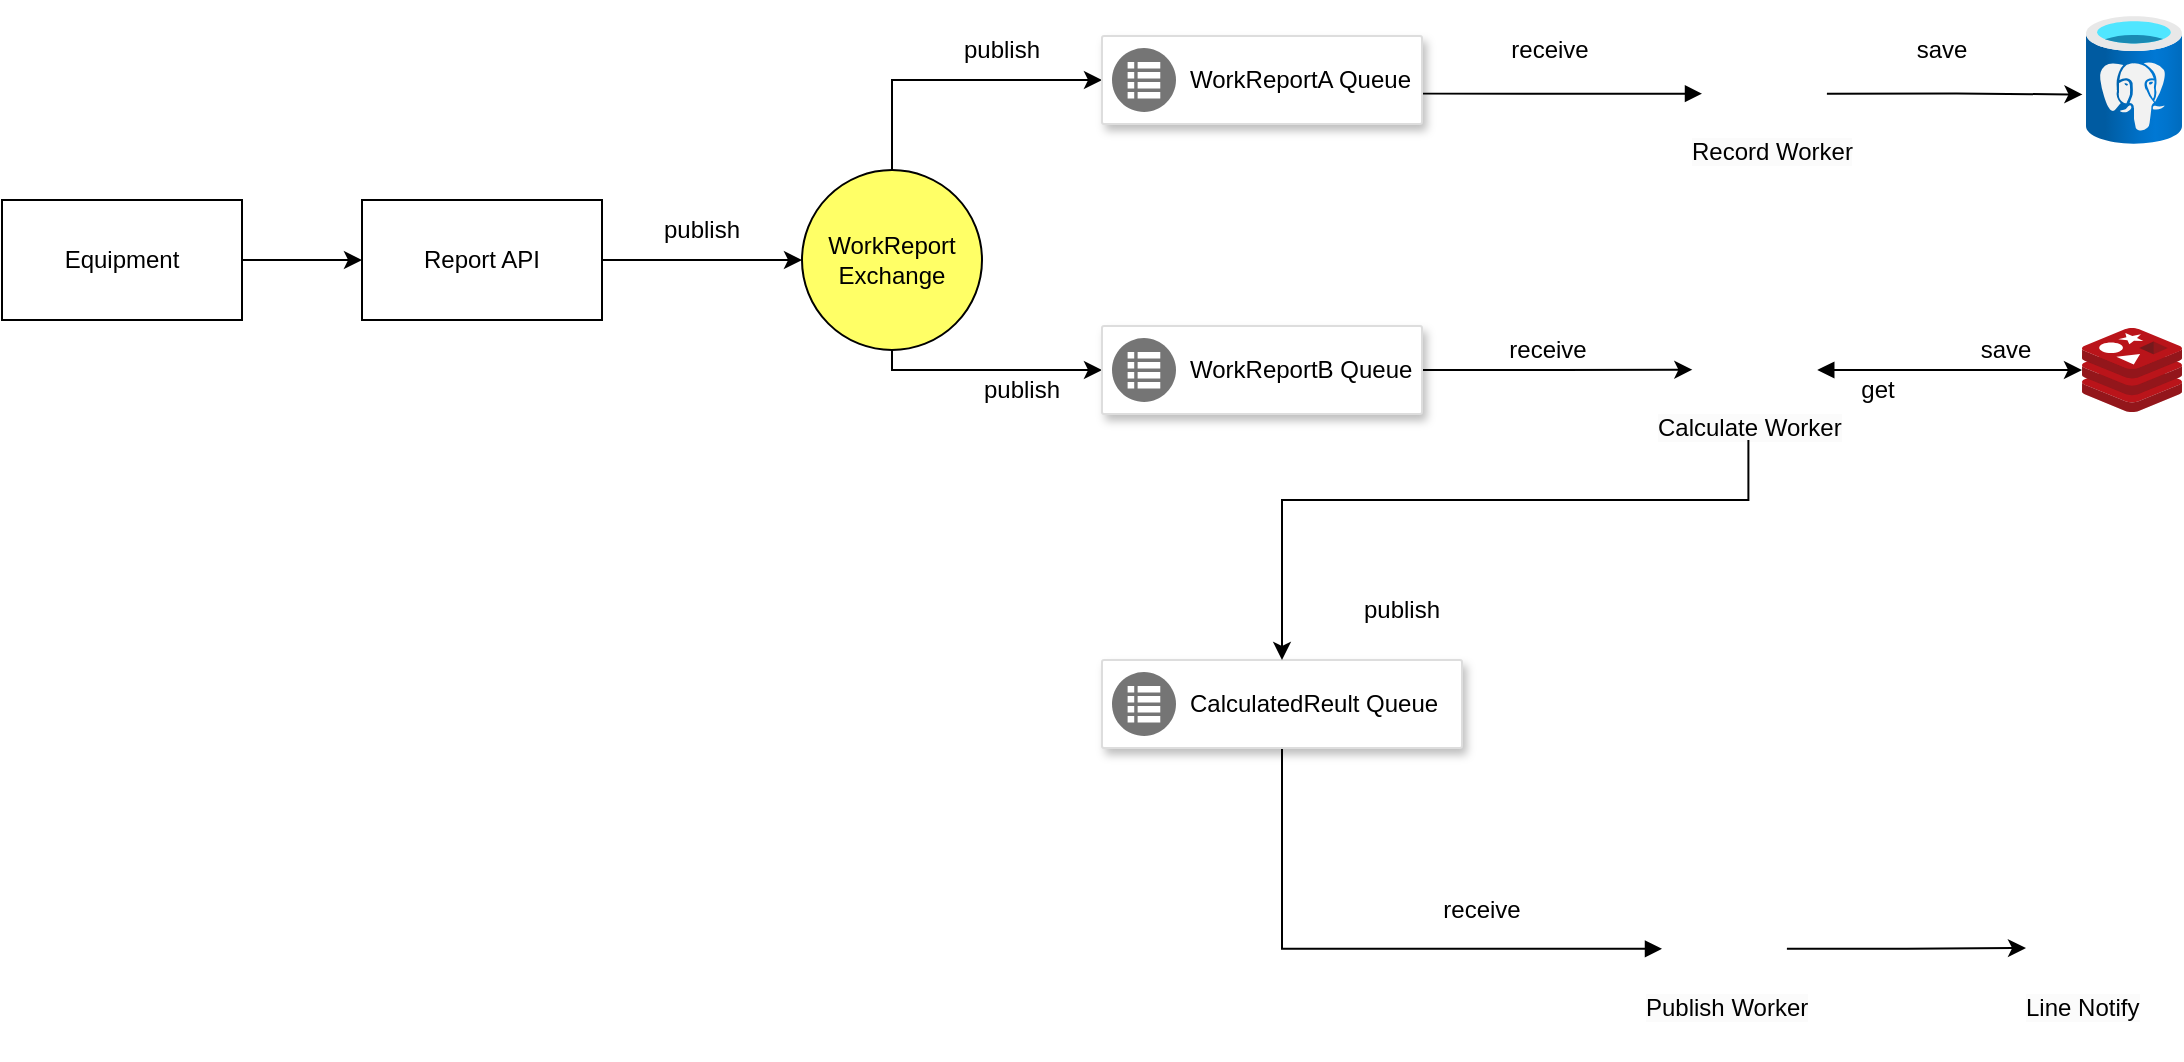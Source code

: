 <mxfile version="22.1.11" type="device">
  <diagram name="第 1 页" id="1K3B8Xt1km4N9ShgIdWG">
    <mxGraphModel dx="1869" dy="522" grid="1" gridSize="10" guides="1" tooltips="1" connect="1" arrows="1" fold="1" page="1" pageScale="1" pageWidth="827" pageHeight="1169" math="0" shadow="0">
      <root>
        <mxCell id="0" />
        <mxCell id="1" parent="0" />
        <mxCell id="-8Z7H3vDbhz0Pvqe8XDv-2" style="edgeStyle=orthogonalEdgeStyle;rounded=0;orthogonalLoop=1;jettySize=auto;html=1;entryX=0;entryY=0.5;entryDx=0;entryDy=0;" parent="1" source="D7sFi-tTN3D14zelOBgv-1" target="-8Z7H3vDbhz0Pvqe8XDv-1" edge="1">
          <mxGeometry relative="1" as="geometry" />
        </mxCell>
        <mxCell id="D7sFi-tTN3D14zelOBgv-1" value="Report API" style="rounded=0;whiteSpace=wrap;html=1;" parent="1" vertex="1">
          <mxGeometry x="-180" y="150" width="120" height="60" as="geometry" />
        </mxCell>
        <mxCell id="D7sFi-tTN3D14zelOBgv-6" style="edgeStyle=orthogonalEdgeStyle;rounded=0;orthogonalLoop=1;jettySize=auto;html=1;entryX=1;entryY=0.5;entryDx=0;entryDy=0;startArrow=block;startFill=1;endArrow=none;endFill=0;exitX=0;exitY=0.75;exitDx=0;exitDy=0;" parent="1" source="MFfa1M1whi10WmrwQWPB-9" target="MFfa1M1whi10WmrwQWPB-29" edge="1">
          <mxGeometry relative="1" as="geometry">
            <mxPoint x="440" y="90" as="sourcePoint" />
            <mxPoint x="360" y="90" as="targetPoint" />
            <Array as="points">
              <mxPoint x="350" y="97" />
            </Array>
          </mxGeometry>
        </mxCell>
        <mxCell id="D7sFi-tTN3D14zelOBgv-17" style="edgeStyle=orthogonalEdgeStyle;rounded=0;orthogonalLoop=1;jettySize=auto;html=1;entryX=0.5;entryY=1;entryDx=0;entryDy=0;startArrow=block;startFill=1;endArrow=none;endFill=0;exitX=0;exitY=0.75;exitDx=0;exitDy=0;" parent="1" source="MFfa1M1whi10WmrwQWPB-18" target="MFfa1M1whi10WmrwQWPB-33" edge="1">
          <mxGeometry relative="1" as="geometry">
            <mxPoint x="440" y="520" as="sourcePoint" />
            <mxPoint x="315" y="430" as="targetPoint" />
            <Array as="points">
              <mxPoint x="280" y="524" />
            </Array>
          </mxGeometry>
        </mxCell>
        <mxCell id="-8Z7H3vDbhz0Pvqe8XDv-9" style="edgeStyle=orthogonalEdgeStyle;rounded=0;orthogonalLoop=1;jettySize=auto;html=1;entryX=0;entryY=0.5;entryDx=0;entryDy=0;exitX=1;exitY=0.75;exitDx=0;exitDy=0;" parent="1" source="MFfa1M1whi10WmrwQWPB-18" target="MFfa1M1whi10WmrwQWPB-5" edge="1">
          <mxGeometry relative="1" as="geometry">
            <mxPoint x="560" y="520" as="sourcePoint" />
            <mxPoint x="630" y="520" as="targetPoint" />
          </mxGeometry>
        </mxCell>
        <mxCell id="D7sFi-tTN3D14zelOBgv-19" value="publish" style="text;html=1;strokeColor=none;fillColor=none;align=center;verticalAlign=middle;whiteSpace=wrap;rounded=0;" parent="1" vertex="1">
          <mxGeometry x="-40" y="150" width="60" height="30" as="geometry" />
        </mxCell>
        <mxCell id="D7sFi-tTN3D14zelOBgv-20" value="receive" style="text;html=1;strokeColor=none;fillColor=none;align=center;verticalAlign=middle;whiteSpace=wrap;rounded=0;" parent="1" vertex="1">
          <mxGeometry x="382.5" y="60" width="62" height="30" as="geometry" />
        </mxCell>
        <mxCell id="D7sFi-tTN3D14zelOBgv-21" value="receive" style="text;html=1;strokeColor=none;fillColor=none;align=center;verticalAlign=middle;whiteSpace=wrap;rounded=0;" parent="1" vertex="1">
          <mxGeometry x="382.5" y="210" width="60" height="30" as="geometry" />
        </mxCell>
        <mxCell id="D7sFi-tTN3D14zelOBgv-22" value="save" style="text;html=1;strokeColor=none;fillColor=none;align=center;verticalAlign=middle;whiteSpace=wrap;rounded=0;" parent="1" vertex="1">
          <mxGeometry x="612" y="210" width="60" height="30" as="geometry" />
        </mxCell>
        <mxCell id="D7sFi-tTN3D14zelOBgv-24" value="save" style="text;html=1;strokeColor=none;fillColor=none;align=center;verticalAlign=middle;whiteSpace=wrap;rounded=0;" parent="1" vertex="1">
          <mxGeometry x="580" y="60" width="60" height="30" as="geometry" />
        </mxCell>
        <mxCell id="D7sFi-tTN3D14zelOBgv-25" value="publish" style="text;html=1;strokeColor=none;fillColor=none;align=center;verticalAlign=middle;whiteSpace=wrap;rounded=0;" parent="1" vertex="1">
          <mxGeometry x="310" y="340" width="60" height="30" as="geometry" />
        </mxCell>
        <mxCell id="D7sFi-tTN3D14zelOBgv-26" value="receive" style="text;html=1;strokeColor=none;fillColor=none;align=center;verticalAlign=middle;whiteSpace=wrap;rounded=0;" parent="1" vertex="1">
          <mxGeometry x="350" y="490" width="60" height="30" as="geometry" />
        </mxCell>
        <mxCell id="D7sFi-tTN3D14zelOBgv-28" style="edgeStyle=orthogonalEdgeStyle;rounded=0;orthogonalLoop=1;jettySize=auto;html=1;entryX=0;entryY=0.5;entryDx=0;entryDy=0;" parent="1" source="D7sFi-tTN3D14zelOBgv-27" target="D7sFi-tTN3D14zelOBgv-1" edge="1">
          <mxGeometry relative="1" as="geometry" />
        </mxCell>
        <mxCell id="D7sFi-tTN3D14zelOBgv-27" value="Equipment" style="rounded=0;whiteSpace=wrap;html=1;" parent="1" vertex="1">
          <mxGeometry x="-360" y="150" width="120" height="60" as="geometry" />
        </mxCell>
        <mxCell id="p9RCDpYJAQn7vAaSAkPp-5" style="edgeStyle=orthogonalEdgeStyle;rounded=0;orthogonalLoop=1;jettySize=auto;html=1;entryX=0;entryY=0.75;entryDx=0;entryDy=0;exitX=1;exitY=0.5;exitDx=0;exitDy=0;" parent="1" source="MFfa1M1whi10WmrwQWPB-31" target="MFfa1M1whi10WmrwQWPB-17" edge="1">
          <mxGeometry relative="1" as="geometry">
            <mxPoint x="360" y="235" as="sourcePoint" />
            <mxPoint x="440" y="235" as="targetPoint" />
          </mxGeometry>
        </mxCell>
        <mxCell id="MFfa1M1whi10WmrwQWPB-35" style="edgeStyle=orthogonalEdgeStyle;rounded=0;orthogonalLoop=1;jettySize=auto;html=1;entryX=0;entryY=0.5;entryDx=0;entryDy=0;" edge="1" parent="1" source="-8Z7H3vDbhz0Pvqe8XDv-1" target="MFfa1M1whi10WmrwQWPB-29">
          <mxGeometry relative="1" as="geometry">
            <Array as="points">
              <mxPoint x="85" y="90" />
            </Array>
          </mxGeometry>
        </mxCell>
        <mxCell id="MFfa1M1whi10WmrwQWPB-41" style="edgeStyle=orthogonalEdgeStyle;rounded=0;orthogonalLoop=1;jettySize=auto;html=1;entryX=0;entryY=0.5;entryDx=0;entryDy=0;" edge="1" parent="1" source="-8Z7H3vDbhz0Pvqe8XDv-1" target="MFfa1M1whi10WmrwQWPB-31">
          <mxGeometry relative="1" as="geometry">
            <Array as="points">
              <mxPoint x="85" y="235" />
            </Array>
          </mxGeometry>
        </mxCell>
        <mxCell id="-8Z7H3vDbhz0Pvqe8XDv-1" value="WorkReport&lt;br&gt;Exchange" style="ellipse;whiteSpace=wrap;html=1;aspect=fixed;fillColor=#FFFF66;" parent="1" vertex="1">
          <mxGeometry x="40" y="135" width="90" height="90" as="geometry" />
        </mxCell>
        <mxCell id="-8Z7H3vDbhz0Pvqe8XDv-6" value="publish" style="text;html=1;strokeColor=none;fillColor=none;align=center;verticalAlign=middle;whiteSpace=wrap;rounded=0;" parent="1" vertex="1">
          <mxGeometry x="110" y="60" width="60" height="30" as="geometry" />
        </mxCell>
        <mxCell id="-8Z7H3vDbhz0Pvqe8XDv-7" value="publish" style="text;html=1;strokeColor=none;fillColor=none;align=center;verticalAlign=middle;whiteSpace=wrap;rounded=0;" parent="1" vertex="1">
          <mxGeometry x="120" y="230" width="60" height="30" as="geometry" />
        </mxCell>
        <mxCell id="MFfa1M1whi10WmrwQWPB-3" value="" style="image;sketch=0;aspect=fixed;html=1;points=[];align=center;fontSize=12;image=img/lib/mscae/Cache_Redis_Product.svg;" vertex="1" parent="1">
          <mxGeometry x="680" y="214" width="50" height="42" as="geometry" />
        </mxCell>
        <mxCell id="MFfa1M1whi10WmrwQWPB-4" value="" style="image;aspect=fixed;html=1;points=[];align=center;fontSize=12;image=img/lib/azure2/databases/Azure_Database_PostgreSQL_Server.svg;" vertex="1" parent="1">
          <mxGeometry x="682" y="58.0" width="48" height="64" as="geometry" />
        </mxCell>
        <mxCell id="MFfa1M1whi10WmrwQWPB-19" value="" style="group" vertex="1" connectable="0" parent="1">
          <mxGeometry x="482.81" y="50" width="97.19" height="95.02" as="geometry" />
        </mxCell>
        <mxCell id="MFfa1M1whi10WmrwQWPB-9" value="" style="shape=image;html=1;verticalAlign=top;verticalLabelPosition=bottom;labelBackgroundColor=#ffffff;imageAspect=0;aspect=fixed;image=https://cdn0.iconfinder.com/data/icons/construction-2-21/512/construction-industry-building-13-128.png" vertex="1" parent="MFfa1M1whi10WmrwQWPB-19">
          <mxGeometry x="7.19" width="62.456" height="62.456" as="geometry" />
        </mxCell>
        <mxCell id="MFfa1M1whi10WmrwQWPB-10" value="&lt;span style=&quot;color: rgb(0, 0, 0); font-family: Helvetica; font-size: 12px; font-style: normal; font-variant-ligatures: normal; font-variant-caps: normal; font-weight: 400; letter-spacing: normal; orphans: 2; text-align: center; text-indent: 0px; text-transform: none; widows: 2; word-spacing: 0px; -webkit-text-stroke-width: 0px; background-color: rgb(251, 251, 251); text-decoration-thickness: initial; text-decoration-style: initial; text-decoration-color: initial; float: none; display: inline !important;&quot;&gt;Record Worker&lt;/span&gt;" style="text;whiteSpace=wrap;html=1;" vertex="1" parent="MFfa1M1whi10WmrwQWPB-19">
          <mxGeometry y="62.46" width="97.19" height="32.56" as="geometry" />
        </mxCell>
        <mxCell id="MFfa1M1whi10WmrwQWPB-23" value="" style="group" vertex="1" connectable="0" parent="1">
          <mxGeometry x="460" y="477.54" width="110" height="102.46" as="geometry" />
        </mxCell>
        <mxCell id="MFfa1M1whi10WmrwQWPB-18" value="" style="shape=image;html=1;verticalAlign=top;verticalLabelPosition=bottom;labelBackgroundColor=#ffffff;imageAspect=0;aspect=fixed;image=https://cdn0.iconfinder.com/data/icons/construction-2-21/512/construction-industry-building-13-128.png" vertex="1" parent="MFfa1M1whi10WmrwQWPB-23">
          <mxGeometry x="10" width="62.456" height="62.456" as="geometry" />
        </mxCell>
        <mxCell id="MFfa1M1whi10WmrwQWPB-22" value="&lt;span style=&quot;color: rgb(0, 0, 0); font-family: Helvetica; font-size: 12px; font-style: normal; font-variant-ligatures: normal; font-variant-caps: normal; font-weight: 400; letter-spacing: normal; orphans: 2; text-align: center; text-indent: 0px; text-transform: none; widows: 2; word-spacing: 0px; -webkit-text-stroke-width: 0px; background-color: rgb(251, 251, 251); text-decoration-thickness: initial; text-decoration-style: initial; text-decoration-color: initial; float: none; display: inline !important;&quot;&gt;Publish Worker&lt;/span&gt;" style="text;whiteSpace=wrap;html=1;" vertex="1" parent="MFfa1M1whi10WmrwQWPB-23">
          <mxGeometry y="62.46" width="110" height="40" as="geometry" />
        </mxCell>
        <mxCell id="MFfa1M1whi10WmrwQWPB-24" style="edgeStyle=orthogonalEdgeStyle;rounded=0;orthogonalLoop=1;jettySize=auto;html=1;startArrow=block;startFill=1;" edge="1" parent="1" source="MFfa1M1whi10WmrwQWPB-17" target="MFfa1M1whi10WmrwQWPB-3">
          <mxGeometry relative="1" as="geometry">
            <Array as="points">
              <mxPoint x="580" y="235" />
              <mxPoint x="580" y="235" />
            </Array>
          </mxGeometry>
        </mxCell>
        <mxCell id="MFfa1M1whi10WmrwQWPB-27" value="" style="group" vertex="1" connectable="0" parent="1">
          <mxGeometry x="650" y="500" width="60" height="70" as="geometry" />
        </mxCell>
        <mxCell id="MFfa1M1whi10WmrwQWPB-5" value="" style="shape=image;html=1;verticalAlign=top;verticalLabelPosition=bottom;labelBackgroundColor=#ffffff;imageAspect=0;aspect=fixed;image=https://cdn2.iconfinder.com/data/icons/social-media-2189/48/7-Line-128.png" vertex="1" parent="MFfa1M1whi10WmrwQWPB-27">
          <mxGeometry x="2" width="48" height="48" as="geometry" />
        </mxCell>
        <mxCell id="MFfa1M1whi10WmrwQWPB-6" value="&lt;span style=&quot;color: rgb(0, 0, 0); font-family: Helvetica; font-size: 12px; font-style: normal; font-variant-ligatures: normal; font-variant-caps: normal; font-weight: 400; letter-spacing: normal; orphans: 2; text-align: center; text-indent: 0px; text-transform: none; widows: 2; word-spacing: 0px; -webkit-text-stroke-width: 0px; background-color: rgb(251, 251, 251); text-decoration-thickness: initial; text-decoration-style: initial; text-decoration-color: initial; float: none; display: inline !important;&quot;&gt;Line Notify&lt;/span&gt;" style="text;whiteSpace=wrap;html=1;" vertex="1" parent="MFfa1M1whi10WmrwQWPB-27">
          <mxGeometry y="40" width="60" height="30" as="geometry" />
        </mxCell>
        <mxCell id="MFfa1M1whi10WmrwQWPB-29" value="" style="strokeColor=#dddddd;shadow=1;strokeWidth=1;rounded=1;absoluteArcSize=1;arcSize=2;" vertex="1" parent="1">
          <mxGeometry x="190" y="68" width="160" height="44" as="geometry" />
        </mxCell>
        <mxCell id="MFfa1M1whi10WmrwQWPB-30" value="WorkReportA Queue" style="sketch=0;dashed=0;connectable=0;html=1;fillColor=#757575;strokeColor=none;shape=mxgraph.gcp2.task_queues;part=1;labelPosition=right;verticalLabelPosition=middle;align=left;verticalAlign=middle;spacingLeft=5;fontSize=12;" vertex="1" parent="MFfa1M1whi10WmrwQWPB-29">
          <mxGeometry y="0.5" width="32" height="32" relative="1" as="geometry">
            <mxPoint x="5" y="-16" as="offset" />
          </mxGeometry>
        </mxCell>
        <mxCell id="MFfa1M1whi10WmrwQWPB-31" value="" style="strokeColor=#dddddd;shadow=1;strokeWidth=1;rounded=1;absoluteArcSize=1;arcSize=2;" vertex="1" parent="1">
          <mxGeometry x="190" y="213" width="160" height="44" as="geometry" />
        </mxCell>
        <mxCell id="MFfa1M1whi10WmrwQWPB-32" value="WorkReportB Queue" style="sketch=0;dashed=0;connectable=0;html=1;fillColor=#757575;strokeColor=none;shape=mxgraph.gcp2.task_queues;part=1;labelPosition=right;verticalLabelPosition=middle;align=left;verticalAlign=middle;spacingLeft=5;fontSize=12;" vertex="1" parent="MFfa1M1whi10WmrwQWPB-31">
          <mxGeometry y="0.5" width="32" height="32" relative="1" as="geometry">
            <mxPoint x="5" y="-16" as="offset" />
          </mxGeometry>
        </mxCell>
        <mxCell id="MFfa1M1whi10WmrwQWPB-33" value="" style="strokeColor=#dddddd;shadow=1;strokeWidth=1;rounded=1;absoluteArcSize=1;arcSize=2;" vertex="1" parent="1">
          <mxGeometry x="190" y="380" width="180" height="44" as="geometry" />
        </mxCell>
        <mxCell id="MFfa1M1whi10WmrwQWPB-34" value="CalculatedReult Queue" style="sketch=0;dashed=0;connectable=0;html=1;fillColor=#757575;strokeColor=none;shape=mxgraph.gcp2.task_queues;part=1;labelPosition=right;verticalLabelPosition=middle;align=left;verticalAlign=middle;spacingLeft=5;fontSize=12;" vertex="1" parent="MFfa1M1whi10WmrwQWPB-33">
          <mxGeometry y="0.5" width="32" height="32" relative="1" as="geometry">
            <mxPoint x="5" y="-16" as="offset" />
          </mxGeometry>
        </mxCell>
        <mxCell id="MFfa1M1whi10WmrwQWPB-38" style="edgeStyle=orthogonalEdgeStyle;rounded=0;orthogonalLoop=1;jettySize=auto;html=1;exitX=1;exitY=0.75;exitDx=0;exitDy=0;entryX=-0.037;entryY=0.613;entryDx=0;entryDy=0;entryPerimeter=0;" edge="1" parent="1" source="MFfa1M1whi10WmrwQWPB-9" target="MFfa1M1whi10WmrwQWPB-4">
          <mxGeometry relative="1" as="geometry" />
        </mxCell>
        <mxCell id="MFfa1M1whi10WmrwQWPB-25" value="get" style="text;html=1;strokeColor=none;fillColor=none;align=center;verticalAlign=middle;whiteSpace=wrap;rounded=0;" vertex="1" parent="1">
          <mxGeometry x="547.63" y="230" width="60" height="30" as="geometry" />
        </mxCell>
        <mxCell id="MFfa1M1whi10WmrwQWPB-39" value="" style="group" vertex="1" connectable="0" parent="1">
          <mxGeometry x="466.4" y="188" width="93.6" height="82" as="geometry" />
        </mxCell>
        <mxCell id="MFfa1M1whi10WmrwQWPB-17" value="" style="shape=image;html=1;verticalAlign=top;verticalLabelPosition=bottom;labelBackgroundColor=#ffffff;imageAspect=0;aspect=fixed;image=https://cdn0.iconfinder.com/data/icons/construction-2-21/512/construction-industry-building-13-128.png" vertex="1" parent="MFfa1M1whi10WmrwQWPB-39">
          <mxGeometry x="18.77" width="62.456" height="62.456" as="geometry" />
        </mxCell>
        <mxCell id="MFfa1M1whi10WmrwQWPB-20" value="&lt;span style=&quot;color: rgb(0, 0, 0); font-family: Helvetica; font-size: 12px; font-style: normal; font-variant-ligatures: normal; font-variant-caps: normal; font-weight: 400; letter-spacing: normal; orphans: 2; text-align: center; text-indent: 0px; text-transform: none; widows: 2; word-spacing: 0px; -webkit-text-stroke-width: 0px; background-color: rgb(251, 251, 251); text-decoration-thickness: initial; text-decoration-style: initial; text-decoration-color: initial; float: none; display: inline !important;&quot;&gt;Calculate&amp;nbsp;Worker&lt;/span&gt;" style="text;whiteSpace=wrap;html=1;" vertex="1" parent="MFfa1M1whi10WmrwQWPB-39">
          <mxGeometry y="62.46" width="93.6" height="19.54" as="geometry" />
        </mxCell>
        <mxCell id="MFfa1M1whi10WmrwQWPB-40" style="edgeStyle=orthogonalEdgeStyle;rounded=0;orthogonalLoop=1;jettySize=auto;html=1;exitX=0.5;exitY=1;exitDx=0;exitDy=0;entryX=0.5;entryY=0;entryDx=0;entryDy=0;" edge="1" parent="1" source="MFfa1M1whi10WmrwQWPB-20" target="MFfa1M1whi10WmrwQWPB-33">
          <mxGeometry relative="1" as="geometry">
            <mxPoint x="360" y="385" as="targetPoint" />
            <Array as="points">
              <mxPoint x="513" y="300" />
              <mxPoint x="280" y="300" />
            </Array>
          </mxGeometry>
        </mxCell>
      </root>
    </mxGraphModel>
  </diagram>
</mxfile>
